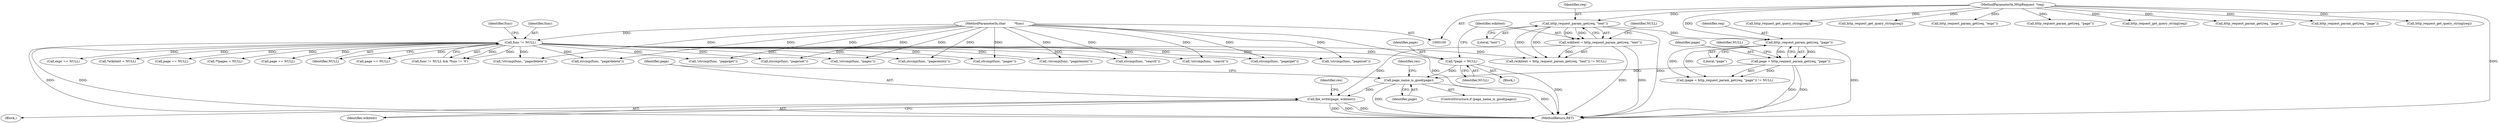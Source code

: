 digraph "0_didiwiki_5e5c796617e1712905dc5462b94bd5e6c08d15ea_0@API" {
"1000191" [label="(Call,file_write(page, wikitext))"];
"1000188" [label="(Call,page_name_is_good(page))"];
"1000167" [label="(Call,*page = NULL)"];
"1000107" [label="(Call,func != NULL)"];
"1000103" [label="(MethodParameterIn,char         *func)"];
"1000180" [label="(Call,page = http_request_param_get(req, \"page\"))"];
"1000182" [label="(Call,http_request_param_get(req, \"page\"))"];
"1000175" [label="(Call,http_request_param_get(req, \"text\"))"];
"1000101" [label="(MethodParameterIn,HttpRequest  *req)"];
"1000173" [label="(Call,wikitext = http_request_param_get(req, \"text\"))"];
"1000367" [label="(MethodReturn,RET)"];
"1000189" [label="(Identifier,page)"];
"1000302" [label="(Call,expr == NULL)"];
"1000307" [label="(Call,http_request_get_query_string(req))"];
"1000284" [label="(Call,!strcmp(func, \"search\"))"];
"1000112" [label="(Identifier,func)"];
"1000161" [label="(Block,)"];
"1000178" [label="(Identifier,NULL)"];
"1000219" [label="(Call,http_request_get_query_string(req))"];
"1000157" [label="(Call,!strcmp(func, \"page/set\"))"];
"1000195" [label="(Identifier,res)"];
"1000202" [label="(Call,!strcmp(func, \"page/delete\"))"];
"1000298" [label="(Call,http_request_param_get(req, \"expr\"))"];
"1000248" [label="(Call,http_request_param_get(req, \"page\"))"];
"1000191" [label="(Call,file_write(page, wikitext))"];
"1000108" [label="(Identifier,func)"];
"1000163" [label="(Call,*wikitext = NULL)"];
"1000169" [label="(Identifier,NULL)"];
"1000116" [label="(Call,!strcmp(func, \"page/get\"))"];
"1000280" [label="(Call,!strcmp(func, \"pages\"))"];
"1000128" [label="(Call,page == NULL)"];
"1000182" [label="(Call,http_request_param_get(req, \"page\"))"];
"1000133" [label="(Call,http_request_get_query_string(req))"];
"1000187" [label="(ControlStructure,if (page_name_is_good(page)))"];
"1000180" [label="(Call,page = http_request_param_get(req, \"page\"))"];
"1000281" [label="(Call,strcmp(func, \"pages\"))"];
"1000290" [label="(Call,**pages = NULL)"];
"1000174" [label="(Identifier,wikitext)"];
"1000192" [label="(Identifier,page)"];
"1000285" [label="(Call,strcmp(func, \"search\"))"];
"1000188" [label="(Call,page_name_is_good(page))"];
"1000117" [label="(Call,strcmp(func, \"page/get\"))"];
"1000214" [label="(Call,page == NULL)"];
"1000184" [label="(Literal,\"page\")"];
"1000358" [label="(Identifier,res)"];
"1000183" [label="(Identifier,req)"];
"1000179" [label="(Call,(page = http_request_param_get(req, \"page\")) != NULL)"];
"1000173" [label="(Call,wikitext = http_request_param_get(req, \"text\"))"];
"1000167" [label="(Call,*page = NULL)"];
"1000203" [label="(Call,strcmp(func, \"page/delete\"))"];
"1000181" [label="(Identifier,page)"];
"1000176" [label="(Identifier,req)"];
"1000124" [label="(Call,http_request_param_get(req, \"page\"))"];
"1000190" [label="(Block,)"];
"1000168" [label="(Identifier,page)"];
"1000158" [label="(Call,strcmp(func, \"page/set\"))"];
"1000185" [label="(Identifier,NULL)"];
"1000101" [label="(MethodParameterIn,HttpRequest  *req)"];
"1000210" [label="(Call,http_request_param_get(req, \"page\"))"];
"1000175" [label="(Call,http_request_param_get(req, \"text\"))"];
"1000257" [label="(Call,http_request_get_query_string(req))"];
"1000103" [label="(MethodParameterIn,char         *func)"];
"1000241" [label="(Call,strcmp(func, \"page/exists\"))"];
"1000109" [label="(Identifier,NULL)"];
"1000193" [label="(Identifier,wikitext)"];
"1000107" [label="(Call,func != NULL)"];
"1000252" [label="(Call,page == NULL)"];
"1000177" [label="(Literal,\"text\")"];
"1000106" [label="(Call,func != NULL && *func != '\0')"];
"1000172" [label="(Call,(wikitext = http_request_param_get(req, \"text\")) != NULL)"];
"1000240" [label="(Call,!strcmp(func, \"page/exists\"))"];
"1000191" -> "1000190"  [label="AST: "];
"1000191" -> "1000193"  [label="CFG: "];
"1000192" -> "1000191"  [label="AST: "];
"1000193" -> "1000191"  [label="AST: "];
"1000195" -> "1000191"  [label="CFG: "];
"1000191" -> "1000367"  [label="DDG: "];
"1000191" -> "1000367"  [label="DDG: "];
"1000191" -> "1000367"  [label="DDG: "];
"1000188" -> "1000191"  [label="DDG: "];
"1000173" -> "1000191"  [label="DDG: "];
"1000188" -> "1000187"  [label="AST: "];
"1000188" -> "1000189"  [label="CFG: "];
"1000189" -> "1000188"  [label="AST: "];
"1000192" -> "1000188"  [label="CFG: "];
"1000358" -> "1000188"  [label="CFG: "];
"1000188" -> "1000367"  [label="DDG: "];
"1000188" -> "1000367"  [label="DDG: "];
"1000167" -> "1000188"  [label="DDG: "];
"1000180" -> "1000188"  [label="DDG: "];
"1000167" -> "1000161"  [label="AST: "];
"1000167" -> "1000169"  [label="CFG: "];
"1000168" -> "1000167"  [label="AST: "];
"1000169" -> "1000167"  [label="AST: "];
"1000174" -> "1000167"  [label="CFG: "];
"1000167" -> "1000367"  [label="DDG: "];
"1000107" -> "1000167"  [label="DDG: "];
"1000107" -> "1000106"  [label="AST: "];
"1000107" -> "1000109"  [label="CFG: "];
"1000108" -> "1000107"  [label="AST: "];
"1000109" -> "1000107"  [label="AST: "];
"1000112" -> "1000107"  [label="CFG: "];
"1000106" -> "1000107"  [label="CFG: "];
"1000107" -> "1000367"  [label="DDG: "];
"1000107" -> "1000367"  [label="DDG: "];
"1000107" -> "1000106"  [label="DDG: "];
"1000107" -> "1000106"  [label="DDG: "];
"1000103" -> "1000107"  [label="DDG: "];
"1000107" -> "1000116"  [label="DDG: "];
"1000107" -> "1000117"  [label="DDG: "];
"1000107" -> "1000128"  [label="DDG: "];
"1000107" -> "1000157"  [label="DDG: "];
"1000107" -> "1000158"  [label="DDG: "];
"1000107" -> "1000163"  [label="DDG: "];
"1000107" -> "1000172"  [label="DDG: "];
"1000107" -> "1000202"  [label="DDG: "];
"1000107" -> "1000203"  [label="DDG: "];
"1000107" -> "1000214"  [label="DDG: "];
"1000107" -> "1000240"  [label="DDG: "];
"1000107" -> "1000241"  [label="DDG: "];
"1000107" -> "1000252"  [label="DDG: "];
"1000107" -> "1000280"  [label="DDG: "];
"1000107" -> "1000281"  [label="DDG: "];
"1000107" -> "1000284"  [label="DDG: "];
"1000107" -> "1000285"  [label="DDG: "];
"1000107" -> "1000290"  [label="DDG: "];
"1000107" -> "1000302"  [label="DDG: "];
"1000103" -> "1000100"  [label="AST: "];
"1000103" -> "1000367"  [label="DDG: "];
"1000103" -> "1000116"  [label="DDG: "];
"1000103" -> "1000117"  [label="DDG: "];
"1000103" -> "1000157"  [label="DDG: "];
"1000103" -> "1000158"  [label="DDG: "];
"1000103" -> "1000202"  [label="DDG: "];
"1000103" -> "1000203"  [label="DDG: "];
"1000103" -> "1000240"  [label="DDG: "];
"1000103" -> "1000241"  [label="DDG: "];
"1000103" -> "1000280"  [label="DDG: "];
"1000103" -> "1000281"  [label="DDG: "];
"1000103" -> "1000284"  [label="DDG: "];
"1000103" -> "1000285"  [label="DDG: "];
"1000180" -> "1000179"  [label="AST: "];
"1000180" -> "1000182"  [label="CFG: "];
"1000181" -> "1000180"  [label="AST: "];
"1000182" -> "1000180"  [label="AST: "];
"1000185" -> "1000180"  [label="CFG: "];
"1000180" -> "1000367"  [label="DDG: "];
"1000180" -> "1000367"  [label="DDG: "];
"1000180" -> "1000179"  [label="DDG: "];
"1000182" -> "1000180"  [label="DDG: "];
"1000182" -> "1000180"  [label="DDG: "];
"1000182" -> "1000184"  [label="CFG: "];
"1000183" -> "1000182"  [label="AST: "];
"1000184" -> "1000182"  [label="AST: "];
"1000182" -> "1000367"  [label="DDG: "];
"1000182" -> "1000179"  [label="DDG: "];
"1000182" -> "1000179"  [label="DDG: "];
"1000175" -> "1000182"  [label="DDG: "];
"1000101" -> "1000182"  [label="DDG: "];
"1000175" -> "1000173"  [label="AST: "];
"1000175" -> "1000177"  [label="CFG: "];
"1000176" -> "1000175"  [label="AST: "];
"1000177" -> "1000175"  [label="AST: "];
"1000173" -> "1000175"  [label="CFG: "];
"1000175" -> "1000367"  [label="DDG: "];
"1000175" -> "1000172"  [label="DDG: "];
"1000175" -> "1000172"  [label="DDG: "];
"1000175" -> "1000173"  [label="DDG: "];
"1000175" -> "1000173"  [label="DDG: "];
"1000101" -> "1000175"  [label="DDG: "];
"1000101" -> "1000100"  [label="AST: "];
"1000101" -> "1000367"  [label="DDG: "];
"1000101" -> "1000124"  [label="DDG: "];
"1000101" -> "1000133"  [label="DDG: "];
"1000101" -> "1000210"  [label="DDG: "];
"1000101" -> "1000219"  [label="DDG: "];
"1000101" -> "1000248"  [label="DDG: "];
"1000101" -> "1000257"  [label="DDG: "];
"1000101" -> "1000298"  [label="DDG: "];
"1000101" -> "1000307"  [label="DDG: "];
"1000173" -> "1000172"  [label="AST: "];
"1000174" -> "1000173"  [label="AST: "];
"1000178" -> "1000173"  [label="CFG: "];
"1000173" -> "1000367"  [label="DDG: "];
"1000173" -> "1000367"  [label="DDG: "];
"1000173" -> "1000172"  [label="DDG: "];
}
